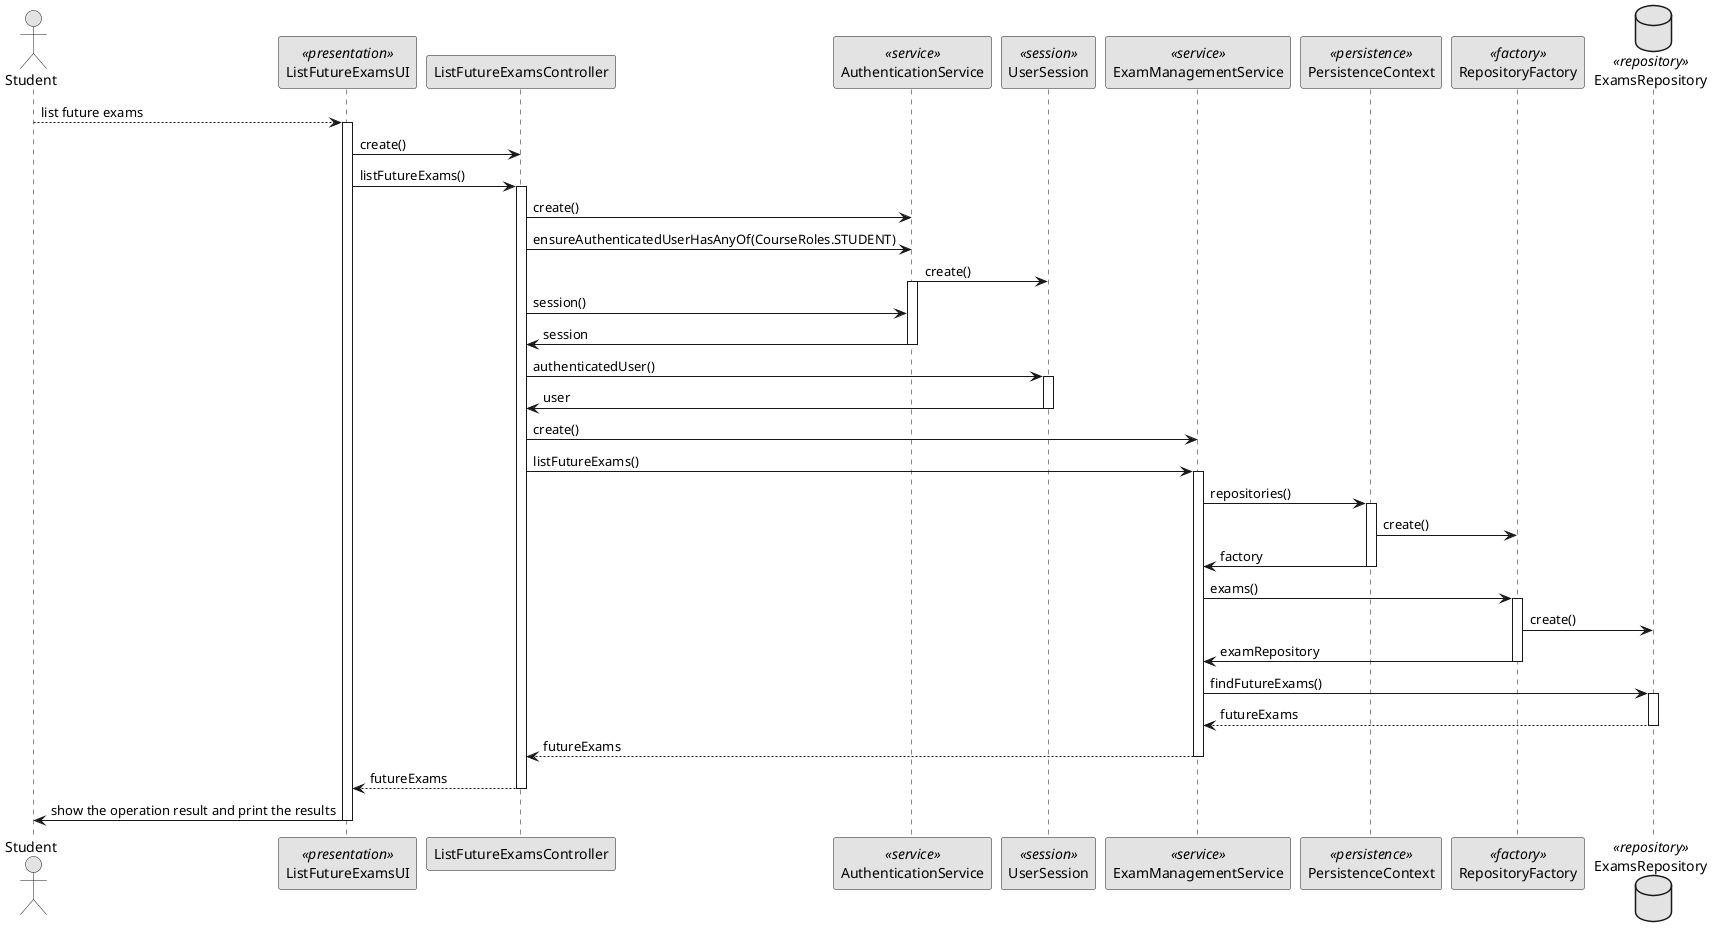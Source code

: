 @startuml

skinparam monochrome true
skinparam packageStyle rect
skinparam defaultFontName FG Virgil
skinparam shadowing false

actor Student as Actor
participant ListFutureExamsUI as UI <<presentation>>
participant ListFutureExamsController as Controller
participant AuthenticationService as Autzh <<service>>
participant UserSession as UserSession <<session>>
participant ExamManagementService as Service <<service>>
participant PersistenceContext as Context <<persistence>>
participant RepositoryFactory as Factory <<factory>>
database ExamsRepository as Repository <<repository>>

Actor --> UI : list future exams

activate UI
UI -> Controller : create()

UI -> Controller : listFutureExams()

activate Controller
Controller -> Autzh : create()
Controller -> Autzh : ensureAuthenticatedUserHasAnyOf(CourseRoles.STUDENT)
Autzh -> UserSession : create()

activate Autzh
Controller -> Autzh : session()
Autzh -> Controller : session
deactivate Autzh

Controller -> UserSession : authenticatedUser()
activate UserSession
UserSession -> Controller : user
deactivate UserSession

Controller -> Service : create()
Controller -> Service : listFutureExams()

activate Service
Service -> Context : repositories()

activate Context
Context -> Factory : create()
Context -> Service : factory
deactivate Context

Service -> Factory : exams()

activate Factory
Factory -> Repository : create()
Factory -> Service : examRepository
deactivate Factory

Service -> Repository : findFutureExams()


activate Repository
Repository --> Service : futureExams

deactivate Repository
Service --> Controller : futureExams

deactivate Service
Controller --> UI : futureExams

deactivate Controller
UI -> Actor : show the operation result and print the results

deactivate UI

@enduml
